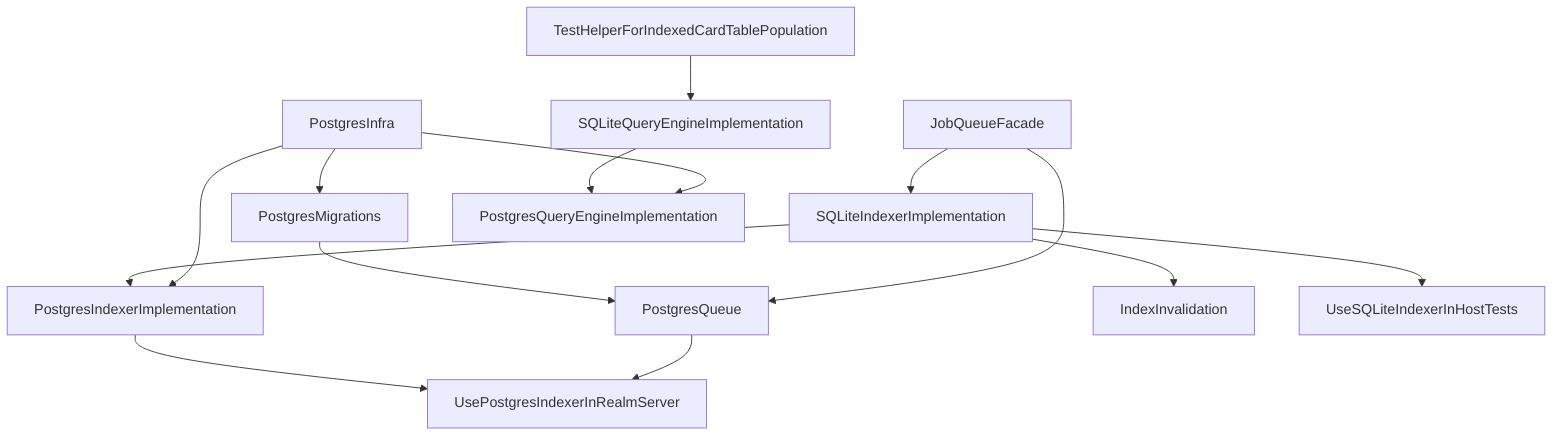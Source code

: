 flowchart
    PostgresInfra-->PostgresMigrations
    PostgresMigrations-->PostgresQueue
    JobQueueFacade-->SQLiteIndexerImplementation
    SQLiteIndexerImplementation-->PostgresIndexerImplementation
    PostgresInfra-->PostgresIndexerImplementation
    TestHelperForIndexedCardTablePopulation-->SQLiteQueryEngineImplementation
    SQLiteQueryEngineImplementation-->PostgresQueryEngineImplementation
    PostgresInfra-->PostgresQueryEngineImplementation
    SQLiteIndexerImplementation-->IndexInvalidation
    SQLiteIndexerImplementation-->UseSQLiteIndexerInHostTests
    PostgresIndexerImplementation-->UsePostgresIndexerInRealmServer
    PostgresQueue-->UsePostgresIndexerInRealmServer
    JobQueueFacade-->PostgresQueue